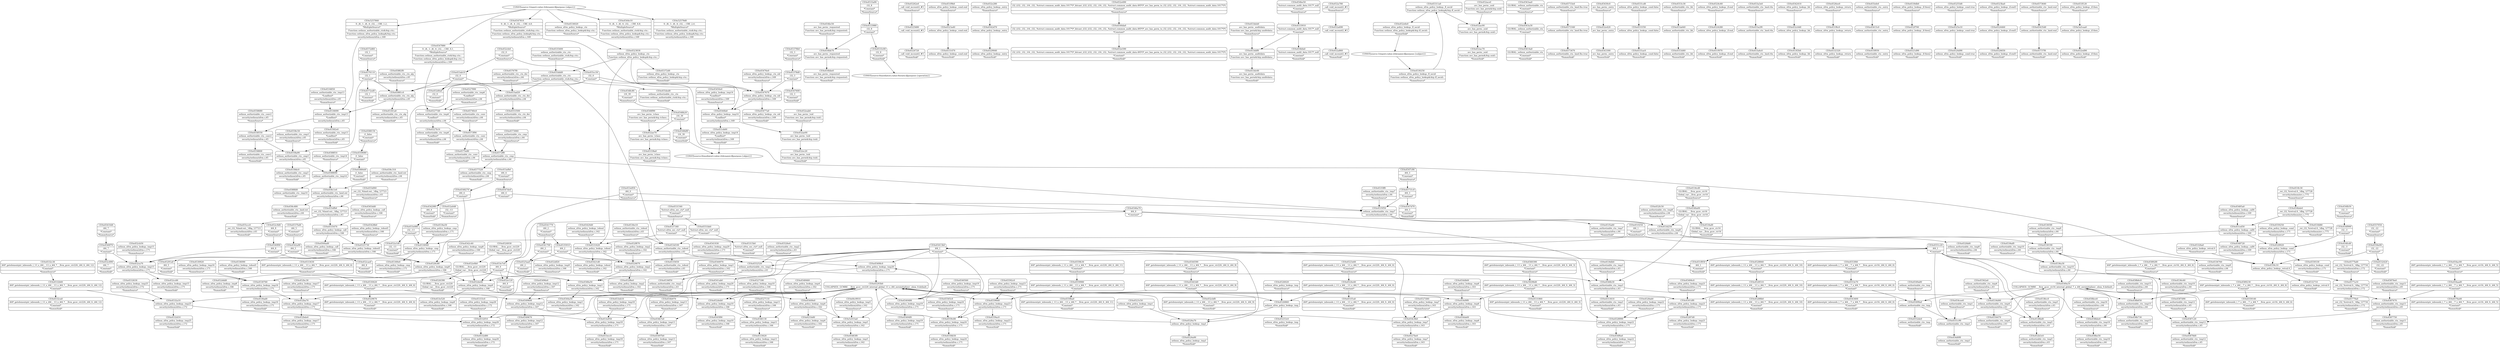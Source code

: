 digraph {
	CE0x4541930 [shape=record,shape=Mrecord,label="{CE0x4541930|selinux_xfrm_policy_lookup:_tmp20|security/selinux/xfrm.c,171|*SummSource*}"]
	CE0x4553500 [shape=record,shape=Mrecord,label="{CE0x4553500|selinux_authorizable_ctx:_ctx_doi|security/selinux/xfrm.c,64|*SummSink*}"]
	CE0x455dfb0 [shape=record,shape=Mrecord,label="{CE0x455dfb0|_ret_i32_%land.ext,_!dbg_!27723|security/selinux/xfrm.c,63}"]
	CE0x452e0b0 [shape=record,shape=Mrecord,label="{CE0x452e0b0|GLOBAL:___llvm_gcov_ctr220|Global_var:__llvm_gcov_ctr220}"]
	CE0x454bbe0 [shape=record,shape=Mrecord,label="{CE0x454bbe0|avc_has_perm:_requested|Function::avc_has_perm&Arg::requested::|*SummSink*}"]
	CE0x453d100 [shape=record,shape=Mrecord,label="{CE0x453d100|selinux_authorizable_ctx:_tobool|security/selinux/xfrm.c,63}"]
	CE0x4536af0 [shape=record,shape=Mrecord,label="{CE0x4536af0|selinux_authorizable_ctx:_tmp10|security/selinux/xfrm.c,64|*SummSource*}"]
	CE0x45592c0 [shape=record,shape=Mrecord,label="{CE0x45592c0|selinux_xfrm_policy_lookup:_tmp23|security/selinux/xfrm.c,171|*SummSource*}"]
	CE0x4524720 [shape=record,shape=Mrecord,label="{CE0x4524720|_call_void_mcount()_#3|*SummSink*}"]
	CE0x45293b0 [shape=record,shape=Mrecord,label="{CE0x45293b0|COLLAPSED:_GCMRE___llvm_gcov_ctr220_internal_global_13_x_i64_zeroinitializer:_elem_0:default:}"]
	CE0x452cae0 [shape=record,shape=Mrecord,label="{CE0x452cae0|i64_8|*Constant*|*SummSink*}"]
	CE0x45779a0 [shape=record,shape=Mrecord,label="{CE0x45779a0|_ret_i32_%retval.0,_!dbg_!27734|security/selinux/xfrm.c,172|*SummSink*}"]
	CE0x45406c0 [shape=record,shape=Mrecord,label="{CE0x45406c0|selinux_xfrm_policy_lookup:_tmp21|security/selinux/xfrm.c,171|*SummSource*}"]
	CE0x4544a50 [shape=record,shape=Mrecord,label="{CE0x4544a50|selinux_xfrm_policy_lookup:_tmp3|security/selinux/xfrm.c,162|*SummSink*}"]
	CE0x454ac00 [shape=record,shape=Mrecord,label="{CE0x454ac00|i64*_getelementptr_inbounds_(_7_x_i64_,_7_x_i64_*___llvm_gcov_ctr16,_i64_0,_i64_5)|*Constant*|*SummSource*}"]
	CE0x4556b50 [shape=record,shape=Mrecord,label="{CE0x4556b50|selinux_xfrm_policy_lookup:_tmp24|security/selinux/xfrm.c,171|*SummSink*}"]
	CE0x458be50 [shape=record,shape=Mrecord,label="{CE0x458be50|selinux_authorizable_ctx:_tmp16|security/selinux/xfrm.c,64|*SummSink*}"]
	CE0x4523a40 [shape=record,shape=Mrecord,label="{CE0x4523a40|selinux_xfrm_policy_lookup:_cond.end}"]
	CE0x4572ed0 [shape=record,shape=Mrecord,label="{CE0x4572ed0|i32_1|*Constant*|*SummSink*}"]
	"CONST[source:1(input),value:2(dynamic)][purpose:{object}]"
	CE0x45338a0 [shape=record,shape=Mrecord,label="{CE0x45338a0|avc_has_perm:_tclass|Function::avc_has_perm&Arg::tclass::|*SummSink*}"]
	CE0x4528ab0 [shape=record,shape=Mrecord,label="{CE0x4528ab0|selinux_xfrm_policy_lookup:_tmp22|security/selinux/xfrm.c,171|*SummSource*}"]
	CE0x4547600 [shape=record,shape=Mrecord,label="{CE0x4547600|i32_3|*Constant*|*SummSink*}"]
	CE0x4542d70 [shape=record,shape=Mrecord,label="{CE0x4542d70|selinux_xfrm_policy_lookup:_entry}"]
	CE0x452de40 [shape=record,shape=Mrecord,label="{CE0x452de40|selinux_xfrm_policy_lookup:_tmp9|security/selinux/xfrm.c,166}"]
	CE0x45892f0 [shape=record,shape=Mrecord,label="{CE0x45892f0|i64*_getelementptr_inbounds_(_7_x_i64_,_7_x_i64_*___llvm_gcov_ctr16,_i64_0,_i64_6)|*Constant*|*SummSource*}"]
	CE0x452cb50 [shape=record,shape=Mrecord,label="{CE0x452cb50|selinux_xfrm_policy_lookup:_tmp15|security/selinux/xfrm.c,171|*SummSource*}"]
	CE0x4532c30 [shape=record,shape=Mrecord,label="{CE0x4532c30|i64*_getelementptr_inbounds_(_13_x_i64_,_13_x_i64_*___llvm_gcov_ctr220,_i64_0,_i64_12)|*Constant*|*SummSource*}"]
	CE0x452e490 [shape=record,shape=Mrecord,label="{CE0x452e490|i32_(i32,_i32,_i16,_i32,_%struct.common_audit_data.1017*)*_bitcast_(i32_(i32,_i32,_i16,_i32,_%struct.common_audit_data.495*)*_avc_has_perm_to_i32_(i32,_i32,_i16,_i32,_%struct.common_audit_data.1017*)*)|*Constant*|*SummSource*}"]
	CE0x4552de0 [shape=record,shape=Mrecord,label="{CE0x4552de0|selinux_authorizable_ctx:_tmp|*SummSink*}"]
	CE0x4532710 [shape=record,shape=Mrecord,label="{CE0x4532710|selinux_xfrm_policy_lookup:_retval.0|*SummSink*}"]
	CE0x4530190 [shape=record,shape=Mrecord,label="{CE0x4530190|selinux_authorizable_ctx:_tmp9|security/selinux/xfrm.c,64}"]
	CE0x4533910 [shape=record,shape=Mrecord,label="{CE0x4533910|%struct.common_audit_data.1017*_null|*Constant*}"]
	CE0x455cc50 [shape=record,shape=Mrecord,label="{CE0x455cc50|i32_0|*Constant*}"]
	CE0x4556e90 [shape=record,shape=Mrecord,label="{CE0x4556e90|i32_-22|*Constant*}"]
	CE0x452a0d0 [shape=record,shape=Mrecord,label="{CE0x452a0d0|i32_-13|*Constant*|*SummSource*}"]
	CE0x453eb10 [shape=record,shape=Mrecord,label="{CE0x453eb10|selinux_xfrm_policy_lookup:_tmp18|security/selinux/xfrm.c,171|*SummSource*}"]
	CE0x452e590 [shape=record,shape=Mrecord,label="{CE0x452e590|i32_(i32,_i32,_i16,_i32,_%struct.common_audit_data.1017*)*_bitcast_(i32_(i32,_i32,_i16,_i32,_%struct.common_audit_data.495*)*_avc_has_perm_to_i32_(i32,_i32,_i16,_i32,_%struct.common_audit_data.1017*)*)|*Constant*|*SummSink*}"]
	CE0x4547810 [shape=record,shape=Mrecord,label="{CE0x4547810|0:_i8,_1:_i8,_4:_i32,_:_CRE_4,8_|*MultipleSource*|Function::selinux_authorizable_ctx&Arg::ctx::|Function::selinux_xfrm_policy_lookup&Arg::ctx::|security/selinux/xfrm.c,169}"]
	CE0x454aad0 [shape=record,shape=Mrecord,label="{CE0x454aad0|i64*_getelementptr_inbounds_(_7_x_i64_,_7_x_i64_*___llvm_gcov_ctr16,_i64_0,_i64_5)|*Constant*}"]
	CE0x621fa80 [shape=record,shape=Mrecord,label="{CE0x621fa80|selinux_xfrm_policy_lookup:_tmp4|security/selinux/xfrm.c,162|*SummSink*}"]
	CE0x4549a80 [shape=record,shape=Mrecord,label="{CE0x4549a80|selinux_authorizable_ctx:_tmp|*SummSource*}"]
	CE0x4529670 [shape=record,shape=Mrecord,label="{CE0x4529670|i64*_getelementptr_inbounds_(_13_x_i64_,_13_x_i64_*___llvm_gcov_ctr220,_i64_0,_i64_6)|*Constant*|*SummSink*}"]
	CE0x452e280 [shape=record,shape=Mrecord,label="{CE0x452e280|selinux_xfrm_policy_lookup:_entry|*SummSource*}"]
	CE0x4532d10 [shape=record,shape=Mrecord,label="{CE0x4532d10|selinux_xfrm_policy_lookup:_tmp25|security/selinux/xfrm.c,172|*SummSink*}"]
	CE0x452a690 [shape=record,shape=Mrecord,label="{CE0x452a690|_call_void_mcount()_#3}"]
	CE0x45288b0 [shape=record,shape=Mrecord,label="{CE0x45288b0|i64*_getelementptr_inbounds_(_13_x_i64_,_13_x_i64_*___llvm_gcov_ctr220,_i64_0,_i64_10)|*Constant*|*SummSink*}"]
	CE0x45311a0 [shape=record,shape=Mrecord,label="{CE0x45311a0|selinux_xfrm_policy_lookup:_fl_secid|Function::selinux_xfrm_policy_lookup&Arg::fl_secid::}"]
	CE0x452ae70 [shape=record,shape=Mrecord,label="{CE0x452ae70|avc_has_perm:_tclass|Function::avc_has_perm&Arg::tclass::}"]
	CE0x454bc50 [shape=record,shape=Mrecord,label="{CE0x454bc50|avc_has_perm:_requested|Function::avc_has_perm&Arg::requested::|*SummSource*}"]
	CE0x45614a0 [shape=record,shape=Mrecord,label="{CE0x45614a0|GLOBAL:_selinux_authorizable_ctx|*Constant*|*SummSink*}"]
	CE0x4523c50 [shape=record,shape=Mrecord,label="{CE0x4523c50|selinux_xfrm_policy_lookup:_tmp1|*SummSource*}"]
	CE0x454bfa0 [shape=record,shape=Mrecord,label="{CE0x454bfa0|%struct.common_audit_data.1017*_null|*Constant*|*SummSink*}"]
	CE0x4573340 [shape=record,shape=Mrecord,label="{CE0x4573340|selinux_authorizable_ctx:_land.lhs.true}"]
	CE0x452e420 [shape=record,shape=Mrecord,label="{CE0x452e420|avc_has_perm:_entry}"]
	CE0x4534940 [shape=record,shape=Mrecord,label="{CE0x4534940|selinux_xfrm_policy_lookup:_cmp|security/selinux/xfrm.c,171}"]
	CE0x4559140 [shape=record,shape=Mrecord,label="{CE0x4559140|i64*_getelementptr_inbounds_(_7_x_i64_,_7_x_i64_*___llvm_gcov_ctr16,_i64_0,_i64_6)|*Constant*|*SummSink*}"]
	CE0x4558a90 [shape=record,shape=Mrecord,label="{CE0x4558a90|selinux_authorizable_ctx:_cmp3|security/selinux/xfrm.c,65}"]
	CE0x4524930 [shape=record,shape=Mrecord,label="{CE0x4524930|GLOBAL:___llvm_gcov_ctr220|Global_var:__llvm_gcov_ctr220|*SummSource*}"]
	CE0x4531ac0 [shape=record,shape=Mrecord,label="{CE0x4531ac0|selinux_xfrm_policy_lookup:_cond.false|*SummSink*}"]
	CE0x4564ad0 [shape=record,shape=Mrecord,label="{CE0x4564ad0|selinux_xfrm_policy_lookup:_call|security/selinux/xfrm.c,166|*SummSink*}"]
	CE0x452cbf0 [shape=record,shape=Mrecord,label="{CE0x452cbf0|i64*_getelementptr_inbounds_(_13_x_i64_,_13_x_i64_*___llvm_gcov_ctr220,_i64_0,_i64_9)|*Constant*|*SummSink*}"]
	CE0x45379b0 [shape=record,shape=Mrecord,label="{CE0x45379b0|i32_3|*Constant*|*SummSource*}"]
	CE0x453deb0 [shape=record,shape=Mrecord,label="{CE0x453deb0|avc_has_perm:_auditdata|Function::avc_has_perm&Arg::auditdata::|*SummSource*}"]
	CE0x4532a10 [shape=record,shape=Mrecord,label="{CE0x4532a10|selinux_xfrm_policy_lookup:_tmp25|security/selinux/xfrm.c,172}"]
	CE0x4541700 [shape=record,shape=Mrecord,label="{CE0x4541700|i64_2|*Constant*}"]
	CE0x45731c0 [shape=record,shape=Mrecord,label="{CE0x45731c0|i64_3|*Constant*}"]
	"CONST[source:0(mediator),value:0(static)][purpose:{operation}]"
	CE0x4532ca0 [shape=record,shape=Mrecord,label="{CE0x4532ca0|i64*_getelementptr_inbounds_(_13_x_i64_,_13_x_i64_*___llvm_gcov_ctr220,_i64_0,_i64_12)|*Constant*|*SummSink*}"]
	CE0x452e120 [shape=record,shape=Mrecord,label="{CE0x452e120|i64_0|*Constant*|*SummSink*}"]
	CE0x4527d40 [shape=record,shape=Mrecord,label="{CE0x4527d40|selinux_xfrm_policy_lookup:_tmp7|security/selinux/xfrm.c,163|*SummSource*}"]
	CE0x452deb0 [shape=record,shape=Mrecord,label="{CE0x452deb0|selinux_xfrm_policy_lookup:_tmp10|security/selinux/xfrm.c,166}"]
	CE0x453e080 [shape=record,shape=Mrecord,label="{CE0x453e080|i32_-13|*Constant*}"]
	CE0x45408c0 [shape=record,shape=Mrecord,label="{CE0x45408c0|selinux_xfrm_policy_lookup:_tmp20|security/selinux/xfrm.c,171}"]
	CE0x45430c0 [shape=record,shape=Mrecord,label="{CE0x45430c0|avc_has_perm:_entry|*SummSource*}"]
	CE0x4547de0 [shape=record,shape=Mrecord,label="{CE0x4547de0|i64_4|*Constant*}"]
	CE0x45341a0 [shape=record,shape=Mrecord,label="{CE0x45341a0|selinux_authorizable_ctx:_ctx_alg|security/selinux/xfrm.c,65|*SummSink*}"]
	CE0x453afb0 [shape=record,shape=Mrecord,label="{CE0x453afb0|i64_4|*Constant*|*SummSource*}"]
	CE0x4547c90 [shape=record,shape=Mrecord,label="{CE0x4547c90|i64_3|*Constant*|*SummSource*}"]
	CE0x4573060 [shape=record,shape=Mrecord,label="{CE0x4573060|selinux_authorizable_ctx:_cmp|security/selinux/xfrm.c,64|*SummSource*}"]
	CE0x59296d0 [shape=record,shape=Mrecord,label="{CE0x59296d0|i64*_getelementptr_inbounds_(_13_x_i64_,_13_x_i64_*___llvm_gcov_ctr220,_i64_0,_i64_3)|*Constant*}"]
	CE0x454b7e0 [shape=record,shape=Mrecord,label="{CE0x454b7e0|selinux_xfrm_policy_lookup:_tmp13|security/selinux/xfrm.c,167}"]
	CE0x4527110 [shape=record,shape=Mrecord,label="{CE0x4527110|selinux_xfrm_policy_lookup:_tmp11|security/selinux/xfrm.c,166|*SummSource*}"]
	CE0x4543300 [shape=record,shape=Mrecord,label="{CE0x4543300|avc_has_perm:_entry|*SummSink*}"]
	CE0x4546a00 [shape=record,shape=Mrecord,label="{CE0x4546a00|GLOBAL:___llvm_gcov_ctr16|Global_var:__llvm_gcov_ctr16}"]
	CE0x45428b0 [shape=record,shape=Mrecord,label="{CE0x45428b0|selinux_xfrm_policy_lookup:_tobool1|security/selinux/xfrm.c,166|*SummSource*}"]
	CE0x4553c30 [shape=record,shape=Mrecord,label="{CE0x4553c30|selinux_authorizable_ctx:_bb|*SummSource*}"]
	CE0x452bde0 [shape=record,shape=Mrecord,label="{CE0x452bde0|selinux_xfrm_policy_lookup:_tmp17|security/selinux/xfrm.c,171|*SummSink*}"]
	CE0x4559ba0 [shape=record,shape=Mrecord,label="{CE0x4559ba0|i64*_getelementptr_inbounds_(_13_x_i64_,_13_x_i64_*___llvm_gcov_ctr220,_i64_0,_i64_11)|*Constant*|*SummSink*}"]
	CE0x452f8e0 [shape=record,shape=Mrecord,label="{CE0x452f8e0|selinux_xfrm_policy_lookup:_tmp2|security/selinux/xfrm.c,162|*SummSink*}"]
	CE0x4531860 [shape=record,shape=Mrecord,label="{CE0x4531860|i64*_getelementptr_inbounds_(_13_x_i64_,_13_x_i64_*___llvm_gcov_ctr220,_i64_0,_i64_3)|*Constant*|*SummSink*}"]
	CE0x4548c80 [shape=record,shape=Mrecord,label="{CE0x4548c80|i16_39|*Constant*|*SummSource*}"]
	CE0x45496e0 [shape=record,shape=Mrecord,label="{CE0x45496e0|selinux_xfrm_policy_lookup:_tmp12|security/selinux/xfrm.c,167|*SummSource*}"]
	CE0x4546b30 [shape=record,shape=Mrecord,label="{CE0x4546b30|selinux_authorizable_ctx:_tmp3|security/selinux/xfrm.c,63}"]
	CE0x458c480 [shape=record,shape=Mrecord,label="{CE0x458c480|selinux_authorizable_ctx:_land.ext|security/selinux/xfrm.c,64|*SummSink*}"]
	CE0x4526390 [shape=record,shape=Mrecord,label="{CE0x4526390|GLOBAL:___llvm_gcov_ctr220|Global_var:__llvm_gcov_ctr220|*SummSink*}"]
	CE0x4525aa0 [shape=record,shape=Mrecord,label="{CE0x4525aa0|i64_2|*Constant*|*SummSink*}"]
	CE0x4526a70 [shape=record,shape=Mrecord,label="{CE0x4526a70|selinux_xfrm_policy_lookup:_tmp1}"]
	CE0x4524280 [shape=record,shape=Mrecord,label="{CE0x4524280|selinux_xfrm_policy_lookup:_if.end}"]
	CE0x4541770 [shape=record,shape=Mrecord,label="{CE0x4541770|i64_2|*Constant*|*SummSource*}"]
	CE0x4558c50 [shape=record,shape=Mrecord,label="{CE0x4558c50|selinux_authorizable_ctx:_cmp3|security/selinux/xfrm.c,65|*SummSource*}"]
	CE0x4529040 [shape=record,shape=Mrecord,label="{CE0x4529040|selinux_xfrm_policy_lookup:_entry|*SummSink*}"]
	CE0x454db60 [shape=record,shape=Mrecord,label="{CE0x454db60|selinux_xfrm_policy_lookup:_tmp6|security/selinux/xfrm.c,163|*SummSource*}"]
	CE0x453d250 [shape=record,shape=Mrecord,label="{CE0x453d250|selinux_authorizable_ctx:_tmp8|security/selinux/xfrm.c,64}"]
	CE0x4559c80 [shape=record,shape=Mrecord,label="{CE0x4559c80|selinux_xfrm_policy_lookup:_tmp24|security/selinux/xfrm.c,171}"]
	CE0x452ec20 [shape=record,shape=Mrecord,label="{CE0x452ec20|avc_has_perm:_tsid|Function::avc_has_perm&Arg::tsid::|*SummSink*}"]
	CE0x4531540 [shape=record,shape=Mrecord,label="{CE0x4531540|%struct.xfrm_sec_ctx*_null|*Constant*|*SummSource*}"]
	CE0x454be50 [shape=record,shape=Mrecord,label="{CE0x454be50|%struct.common_audit_data.1017*_null|*Constant*|*SummSource*}"]
	CE0x4527180 [shape=record,shape=Mrecord,label="{CE0x4527180|selinux_xfrm_policy_lookup:_tmp10|security/selinux/xfrm.c,166|*SummSource*}"]
	CE0x4553f40 [shape=record,shape=Mrecord,label="{CE0x4553f40|i64*_getelementptr_inbounds_(_7_x_i64_,_7_x_i64_*___llvm_gcov_ctr16,_i64_0,_i64_0)|*Constant*|*SummSource*}"]
	CE0x4558dc0 [shape=record,shape=Mrecord,label="{CE0x4558dc0|selinux_authorizable_ctx:_cmp3|security/selinux/xfrm.c,65|*SummSink*}"]
	CE0x4534d40 [shape=record,shape=Mrecord,label="{CE0x4534d40|selinux_authorizable_ctx:_tmp4|security/selinux/xfrm.c,63}"]
	CE0x453ddf0 [shape=record,shape=Mrecord,label="{CE0x453ddf0|avc_has_perm:_auditdata|Function::avc_has_perm&Arg::auditdata::}"]
	CE0x4530760 [shape=record,shape=Mrecord,label="{CE0x4530760|selinux_xfrm_policy_lookup:_tmp16|security/selinux/xfrm.c,171}"]
	CE0x4560390 [shape=record,shape=Mrecord,label="{CE0x4560390|i64*_getelementptr_inbounds_(_13_x_i64_,_13_x_i64_*___llvm_gcov_ctr220,_i64_0,_i64_3)|*Constant*|*SummSource*}"]
	"CONST[source:1(input),value:2(dynamic)][purpose:{subject}]"
	CE0x45315b0 [shape=record,shape=Mrecord,label="{CE0x45315b0|%struct.xfrm_sec_ctx*_null|*Constant*|*SummSink*}"]
	CE0x452a1d0 [shape=record,shape=Mrecord,label="{CE0x452a1d0|i32_-13|*Constant*|*SummSink*}"]
	CE0x4535a60 [shape=record,shape=Mrecord,label="{CE0x4535a60|selinux_authorizable_ctx:_tmp7|security/selinux/xfrm.c,64|*SummSink*}"]
	CE0x453a3e0 [shape=record,shape=Mrecord,label="{CE0x453a3e0|selinux_authorizable_ctx:_land.rhs|*SummSource*}"]
	CE0x453ecc0 [shape=record,shape=Mrecord,label="{CE0x453ecc0|selinux_xfrm_policy_lookup:_tmp18|security/selinux/xfrm.c,171|*SummSink*}"]
	CE0x4548df0 [shape=record,shape=Mrecord,label="{CE0x4548df0|i16_39|*Constant*|*SummSink*}"]
	CE0x4526020 [shape=record,shape=Mrecord,label="{CE0x4526020|selinux_xfrm_policy_lookup:_tmp|*SummSource*}"]
	CE0x4535470 [shape=record,shape=Mrecord,label="{CE0x4535470|selinux_xfrm_policy_lookup:_call|security/selinux/xfrm.c,166}"]
	CE0x45365f0 [shape=record,shape=Mrecord,label="{CE0x45365f0|selinux_authorizable_ctx:_tmp9|security/selinux/xfrm.c,64|*SummSource*}"]
	CE0x45421d0 [shape=record,shape=Mrecord,label="{CE0x45421d0|selinux_xfrm_policy_lookup:_tobool|security/selinux/xfrm.c,162|*SummSink*}"]
	CE0x4530920 [shape=record,shape=Mrecord,label="{CE0x4530920|selinux_xfrm_policy_lookup:_tmp16|security/selinux/xfrm.c,171|*SummSource*}"]
	CE0x453f2b0 [shape=record,shape=Mrecord,label="{CE0x453f2b0|selinux_xfrm_policy_lookup:_bb|*SummSink*}"]
	CE0x453fd80 [shape=record,shape=Mrecord,label="{CE0x453fd80|_ret_i32_%retval.0,_!dbg_!27728|security/selinux/avc.c,775|*SummSink*}"]
	CE0x4536090 [shape=record,shape=Mrecord,label="{CE0x4536090|selinux_xfrm_policy_lookup:_tobool1|security/selinux/xfrm.c,166|*SummSink*}"]
	CE0x45410d0 [shape=record,shape=Mrecord,label="{CE0x45410d0|i64_7|*Constant*|*SummSource*}"]
	CE0x45876e0 [shape=record,shape=Mrecord,label="{CE0x45876e0|selinux_authorizable_ctx:_tmp11|security/selinux/xfrm.c,65|*SummSource*}"]
	CE0x451f6c0 [shape=record,shape=Mrecord,label="{CE0x451f6c0|selinux_xfrm_policy_lookup:_return}"]
	CE0x4528920 [shape=record,shape=Mrecord,label="{CE0x4528920|selinux_xfrm_policy_lookup:_cond|security/selinux/xfrm.c,171}"]
	CE0x4531470 [shape=record,shape=Mrecord,label="{CE0x4531470|selinux_xfrm_policy_lookup:_cond.end|*SummSink*}"]
	CE0x4545f90 [shape=record,shape=Mrecord,label="{CE0x4545f90|selinux_xfrm_policy_lookup:_tmp10|security/selinux/xfrm.c,166|*SummSink*}"]
	CE0x453e520 [shape=record,shape=Mrecord,label="{CE0x453e520|selinux_xfrm_policy_lookup:_tmp9|security/selinux/xfrm.c,166|*SummSink*}"]
	CE0x45878d0 [shape=record,shape=Mrecord,label="{CE0x45878d0|selinux_authorizable_ctx:_tmp12|security/selinux/xfrm.c,65|*SummSink*}"]
	CE0x4573470 [shape=record,shape=Mrecord,label="{CE0x4573470|selinux_authorizable_ctx:_land.lhs.true|*SummSink*}"]
	CE0x4537bd0 [shape=record,shape=Mrecord,label="{CE0x4537bd0|i64_5|*Constant*|*SummSource*}"]
	CE0x64c9910 [shape=record,shape=Mrecord,label="{CE0x64c9910|selinux_xfrm_policy_lookup:_tmp5|security/selinux/xfrm.c,162|*SummSource*}"]
	CE0x454bb70 [shape=record,shape=Mrecord,label="{CE0x454bb70|avc_has_perm:_requested|Function::avc_has_perm&Arg::requested::}"]
	CE0x45476e0 [shape=record,shape=Mrecord,label="{CE0x45476e0|selinux_xfrm_policy_lookup:_ctx_sid|security/selinux/xfrm.c,169|*SummSource*}"]
	CE0x454fcd0 [shape=record,shape=Mrecord,label="{CE0x454fcd0|i32_-3|*Constant*|*SummSink*}"]
	CE0x4523e60 [shape=record,shape=Mrecord,label="{CE0x4523e60|i64*_getelementptr_inbounds_(_13_x_i64_,_13_x_i64_*___llvm_gcov_ctr220,_i64_0,_i64_0)|*Constant*|*SummSource*}"]
	CE0x454c9b0 [shape=record,shape=Mrecord,label="{CE0x454c9b0|selinux_xfrm_policy_lookup:_tmp7|security/selinux/xfrm.c,163}"]
	CE0x45615c0 [shape=record,shape=Mrecord,label="{CE0x45615c0|selinux_authorizable_ctx:_entry}"]
	CE0x45253c0 [shape=record,shape=Mrecord,label="{CE0x45253c0|selinux_xfrm_policy_lookup:_tmp|*SummSink*}"]
	CE0x458bce0 [shape=record,shape=Mrecord,label="{CE0x458bce0|selinux_authorizable_ctx:_tmp16|security/selinux/xfrm.c,64|*SummSource*}"]
	CE0x45429f0 [shape=record,shape=Mrecord,label="{CE0x45429f0|i64_4|*Constant*|*SummSink*}"]
	CE0x452c890 [shape=record,shape=Mrecord,label="{CE0x452c890|i64_7|*Constant*|*SummSink*}"]
	CE0x45582e0 [shape=record,shape=Mrecord,label="{CE0x45582e0|selinux_authorizable_ctx:_tmp13|*LoadInst*|security/selinux/xfrm.c,65|*SummSink*}"]
	CE0x4524670 [shape=record,shape=Mrecord,label="{CE0x4524670|selinux_xfrm_policy_lookup:_tmp2|security/selinux/xfrm.c,162}"]
	CE0x452d0a0 [shape=record,shape=Mrecord,label="{CE0x452d0a0|i32_0|*Constant*|*SummSink*}"]
	CE0x4553410 [shape=record,shape=Mrecord,label="{CE0x4553410|selinux_authorizable_ctx:_tmp3|security/selinux/xfrm.c,63|*SummSink*}"]
	CE0x452e6e0 [shape=record,shape=Mrecord,label="{CE0x452e6e0|selinux_xfrm_policy_lookup:_fl_secid|Function::selinux_xfrm_policy_lookup&Arg::fl_secid::|*SummSink*}"]
	CE0x4551c90 [shape=record,shape=Mrecord,label="{CE0x4551c90|selinux_authorizable_ctx:_tmp1}"]
	CE0x45372d0 [shape=record,shape=Mrecord,label="{CE0x45372d0|selinux_xfrm_policy_lookup:_ctx|Function::selinux_xfrm_policy_lookup&Arg::ctx::|*SummSink*}"]
	CE0x4542a90 [shape=record,shape=Mrecord,label="{CE0x4542a90|i64_5|*Constant*}"]
	CE0x4549670 [shape=record,shape=Mrecord,label="{CE0x4549670|selinux_xfrm_policy_lookup:_tmp12|security/selinux/xfrm.c,167|*SummSink*}"]
	CE0x45884d0 [shape=record,shape=Mrecord,label="{CE0x45884d0|i1_false|*Constant*|*SummSink*}"]
	CE0x458b730 [shape=record,shape=Mrecord,label="{CE0x458b730|selinux_authorizable_ctx:_tmp15|security/selinux/xfrm.c,64|*SummSink*}"]
	CE0x4547d70 [shape=record,shape=Mrecord,label="{CE0x4547d70|i64_3|*Constant*|*SummSink*}"]
	CE0x453a2f0 [shape=record,shape=Mrecord,label="{CE0x453a2f0|selinux_authorizable_ctx:_land.rhs}"]
	CE0x453dc60 [shape=record,shape=Mrecord,label="{CE0x453dc60|avc_has_perm:_auditdata|Function::avc_has_perm&Arg::auditdata::|*SummSink*}"]
	CE0x451ed50 [shape=record,shape=Mrecord,label="{CE0x451ed50|selinux_xfrm_policy_lookup:_call4|security/selinux/xfrm.c,169}"]
	CE0x4535f50 [shape=record,shape=Mrecord,label="{CE0x4535f50|selinux_authorizable_ctx:_tmp7|security/selinux/xfrm.c,64}"]
	CE0x451f1a0 [shape=record,shape=Mrecord,label="{CE0x451f1a0|i64*_getelementptr_inbounds_(_13_x_i64_,_13_x_i64_*___llvm_gcov_ctr220,_i64_0,_i64_0)|*Constant*|*SummSink*}"]
	CE0x454b970 [shape=record,shape=Mrecord,label="{CE0x454b970|selinux_xfrm_policy_lookup:_tmp13|security/selinux/xfrm.c,167|*SummSource*}"]
	CE0x4551bb0 [shape=record,shape=Mrecord,label="{CE0x4551bb0|%struct.xfrm_sec_ctx*_null|*Constant*}"]
	CE0x4526c80 [shape=record,shape=Mrecord,label="{CE0x4526c80|selinux_xfrm_policy_lookup:_tmp8|security/selinux/xfrm.c,166}"]
	CE0x45881c0 [shape=record,shape=Mrecord,label="{CE0x45881c0|selinux_authorizable_ctx:_ctx_alg|security/selinux/xfrm.c,65}"]
	CE0x4523830 [shape=record,shape=Mrecord,label="{CE0x4523830|selinux_xfrm_policy_lookup:_ctx|Function::selinux_xfrm_policy_lookup&Arg::ctx::}"]
	CE0x455ded0 [shape=record,shape=Mrecord,label="{CE0x455ded0|selinux_authorizable_ctx:_ctx|Function::selinux_authorizable_ctx&Arg::ctx::|*SummSink*}"]
	CE0x4546a70 [shape=record,shape=Mrecord,label="{CE0x4546a70|i64_0|*Constant*}"]
	CE0x4525680 [shape=record,shape=Mrecord,label="{CE0x4525680|_call_void_mcount()_#3}"]
	CE0x4534db0 [shape=record,shape=Mrecord,label="{CE0x4534db0|selinux_authorizable_ctx:_tmp3|security/selinux/xfrm.c,63|*SummSource*}"]
	CE0x451f250 [shape=record,shape=Mrecord,label="{CE0x451f250|i64_1|*Constant*|*SummSource*}"]
	CE0x45882f0 [shape=record,shape=Mrecord,label="{CE0x45882f0|selinux_authorizable_ctx:_ctx_alg|security/selinux/xfrm.c,65|*SummSource*}"]
	CE0x4557050 [shape=record,shape=Mrecord,label="{CE0x4557050|i32_-22|*Constant*|*SummSource*}"]
	CE0x45326a0 [shape=record,shape=Mrecord,label="{CE0x45326a0|selinux_xfrm_policy_lookup:_retval.0|*SummSource*}"]
	CE0x4577bd0 [shape=record,shape=Mrecord,label="{CE0x4577bd0|_ret_i32_%retval.0,_!dbg_!27734|security/selinux/xfrm.c,172|*SummSource*}"]
	CE0x4544e10 [shape=record,shape=Mrecord,label="{CE0x4544e10|0:_i8,_1:_i8,_4:_i32,_:_CRE_8,8_|*MultipleSource*|Function::selinux_authorizable_ctx&Arg::ctx::|Function::selinux_xfrm_policy_lookup&Arg::ctx::|security/selinux/xfrm.c,169}"]
	CE0x452c9d0 [shape=record,shape=Mrecord,label="{CE0x452c9d0|i64_8|*Constant*|*SummSource*}"]
	CE0x455df40 [shape=record,shape=Mrecord,label="{CE0x455df40|_ret_i32_%land.ext,_!dbg_!27723|security/selinux/xfrm.c,63|*SummSource*}"]
	CE0x45499a0 [shape=record,shape=Mrecord,label="{CE0x45499a0|selinux_authorizable_ctx:_tmp}"]
	CE0x4576a40 [shape=record,shape=Mrecord,label="{CE0x4576a40|i64*_getelementptr_inbounds_(_7_x_i64_,_7_x_i64_*___llvm_gcov_ctr16,_i64_0,_i64_5)|*Constant*|*SummSink*}"]
	CE0x4565dd0 [shape=record,shape=Mrecord,label="{CE0x4565dd0|selinux_xfrm_policy_lookup:_call|security/selinux/xfrm.c,166|*SummSource*}"]
	CE0x4559330 [shape=record,shape=Mrecord,label="{CE0x4559330|selinux_xfrm_policy_lookup:_cond|security/selinux/xfrm.c,171|*SummSink*}"]
	CE0x458c1e0 [shape=record,shape=Mrecord,label="{CE0x458c1e0|selinux_authorizable_ctx:_land.ext|security/selinux/xfrm.c,64}"]
	CE0x4540f70 [shape=record,shape=Mrecord,label="{CE0x4540f70|i64_7|*Constant*}"]
	CE0x45450e0 [shape=record,shape=Mrecord,label="{CE0x45450e0|selinux_xfrm_policy_lookup:_tmp14|*LoadInst*|security/selinux/xfrm.c,169|*SummSource*}"]
	CE0x452ac00 [shape=record,shape=Mrecord,label="{CE0x452ac00|avc_has_perm:_ssid|Function::avc_has_perm&Arg::ssid::}"]
	CE0x4527be0 [shape=record,shape=Mrecord,label="{CE0x4527be0|selinux_xfrm_policy_lookup:_tmp7|security/selinux/xfrm.c,163|*SummSink*}"]
	CE0x4521d90 [shape=record,shape=Mrecord,label="{CE0x4521d90|selinux_xfrm_policy_lookup:_if.then2|*SummSink*}"]
	CE0x455efe0 [shape=record,shape=Mrecord,label="{CE0x455efe0|selinux_authorizable_ctx:_entry|*SummSource*}"]
	CE0x454d0f0 [shape=record,shape=Mrecord,label="{CE0x454d0f0|selinux_authorizable_ctx:_tmp1|*SummSink*}"]
	CE0x4526860 [shape=record,shape=Mrecord,label="{CE0x4526860|selinux_xfrm_policy_lookup:_tmp}"]
	CE0x4538bd0 [shape=record,shape=Mrecord,label="{CE0x4538bd0|selinux_authorizable_ctx:_tmp5|security/selinux/xfrm.c,63}"]
	CE0x45733e0 [shape=record,shape=Mrecord,label="{CE0x45733e0|selinux_authorizable_ctx:_land.lhs.true|*SummSource*}"]
	CE0x4531620 [shape=record,shape=Mrecord,label="{CE0x4531620|selinux_xfrm_policy_lookup:_tobool|security/selinux/xfrm.c,162}"]
	CE0x4572d60 [shape=record,shape=Mrecord,label="{CE0x4572d60|i32_1|*Constant*|*SummSource*}"]
	CE0x4558800 [shape=record,shape=Mrecord,label="{CE0x4558800|selinux_authorizable_ctx:_conv2|security/selinux/xfrm.c,65|*SummSink*}"]
	CE0x4524a90 [shape=record,shape=Mrecord,label="{CE0x4524a90|selinux_xfrm_policy_lookup:_tmp1|*SummSink*}"]
	CE0x452eab0 [shape=record,shape=Mrecord,label="{CE0x452eab0|avc_has_perm:_tsid|Function::avc_has_perm&Arg::tsid::|*SummSource*}"]
	CE0x4589230 [shape=record,shape=Mrecord,label="{CE0x4589230|i64*_getelementptr_inbounds_(_7_x_i64_,_7_x_i64_*___llvm_gcov_ctr16,_i64_0,_i64_6)|*Constant*}"]
	CE0x45740c0 [shape=record,shape=Mrecord,label="{CE0x45740c0|selinux_authorizable_ctx:_conv|security/selinux/xfrm.c,64|*SummSource*}"]
	CE0x4534850 [shape=record,shape=Mrecord,label="{CE0x4534850|selinux_authorizable_ctx:_tmp13|*LoadInst*|security/selinux/xfrm.c,65|*SummSource*}"]
	CE0x452fdd0 [shape=record,shape=Mrecord,label="{CE0x452fdd0|selinux_authorizable_ctx:_tmp8|security/selinux/xfrm.c,64|*SummSink*}"]
	CE0x4543400 [shape=record,shape=Mrecord,label="{CE0x4543400|i64*_getelementptr_inbounds_(_7_x_i64_,_7_x_i64_*___llvm_gcov_ctr16,_i64_0,_i64_0)|*Constant*|*SummSink*}"]
	CE0x4532420 [shape=record,shape=Mrecord,label="{CE0x4532420|i32_-22|*Constant*|*SummSink*}"]
	CE0x4534020 [shape=record,shape=Mrecord,label="{CE0x4534020|selinux_xfrm_policy_lookup:_ctx|Function::selinux_xfrm_policy_lookup&Arg::ctx::|*SummSource*}"]
	CE0x4528840 [shape=record,shape=Mrecord,label="{CE0x4528840|i64*_getelementptr_inbounds_(_13_x_i64_,_13_x_i64_*___llvm_gcov_ctr220,_i64_0,_i64_10)|*Constant*|*SummSource*}"]
	CE0x458bbe0 [shape=record,shape=Mrecord,label="{CE0x458bbe0|selinux_authorizable_ctx:_tmp16|security/selinux/xfrm.c,64}"]
	CE0x45255d0 [shape=record,shape=Mrecord,label="{CE0x45255d0|selinux_xfrm_policy_lookup:_cond.true|*SummSource*}"]
	CE0x452f700 [shape=record,shape=Mrecord,label="{CE0x452f700|selinux_xfrm_policy_lookup:_if.then2}"]
	CE0x4548270 [shape=record,shape=Mrecord,label="{CE0x4548270|i64_4|*Constant*}"]
	CE0x4553e70 [shape=record,shape=Mrecord,label="{CE0x4553e70|i64*_getelementptr_inbounds_(_7_x_i64_,_7_x_i64_*___llvm_gcov_ctr16,_i64_0,_i64_0)|*Constant*}"]
	CE0x451f9b0 [shape=record,shape=Mrecord,label="{CE0x451f9b0|selinux_xfrm_policy_lookup:_cond.end|*SummSource*}"]
	CE0x4588690 [shape=record,shape=Mrecord,label="{CE0x4588690|selinux_authorizable_ctx:_tmp14}"]
	CE0x4556470 [shape=record,shape=Mrecord,label="{CE0x4556470|selinux_authorizable_ctx:_tmp4|security/selinux/xfrm.c,63|*SummSink*}"]
	CE0x4534af0 [shape=record,shape=Mrecord,label="{CE0x4534af0|GLOBAL:___llvm_gcov_ctr16|Global_var:__llvm_gcov_ctr16|*SummSink*}"]
	CE0x451eb60 [shape=record,shape=Mrecord,label="{CE0x451eb60|selinux_xfrm_policy_lookup:_tmp14|*LoadInst*|security/selinux/xfrm.c,169|*SummSink*}"]
	CE0x4575e80 [shape=record,shape=Mrecord,label="{CE0x4575e80|selinux_authorizable_ctx:_conv|security/selinux/xfrm.c,64|*SummSink*}"]
	CE0x4540480 [shape=record,shape=Mrecord,label="{CE0x4540480|selinux_xfrm_policy_lookup:_tmp19|security/selinux/xfrm.c,171}"]
	CE0x4535ff0 [shape=record,shape=Mrecord,label="{CE0x4535ff0|selinux_authorizable_ctx:_tmp7|security/selinux/xfrm.c,64|*SummSource*}"]
	CE0x45291a0 [shape=record,shape=Mrecord,label="{CE0x45291a0|i64_5|*Constant*|*SummSink*}"]
	CE0x4559ac0 [shape=record,shape=Mrecord,label="{CE0x4559ac0|selinux_xfrm_policy_lookup:_tmp23|security/selinux/xfrm.c,171|*SummSink*}"]
	CE0x4534690 [shape=record,shape=Mrecord,label="{CE0x4534690|selinux_authorizable_ctx:_tmp13|*LoadInst*|security/selinux/xfrm.c,65}"]
	CE0x454bde0 [shape=record,shape=Mrecord,label="{CE0x454bde0|_ret_i32_%retval.0,_!dbg_!27728|security/selinux/avc.c,775}"]
	CE0x4530420 [shape=record,shape=Mrecord,label="{CE0x4530420|i64*_getelementptr_inbounds_(_13_x_i64_,_13_x_i64_*___llvm_gcov_ctr220,_i64_0,_i64_6)|*Constant*}"]
	CE0x4527990 [shape=record,shape=Mrecord,label="{CE0x4527990|selinux_authorizable_ctx:_tmp6|*LoadInst*|security/selinux/xfrm.c,64|*SummSource*}"]
	CE0x4587750 [shape=record,shape=Mrecord,label="{CE0x4587750|selinux_authorizable_ctx:_tmp11|security/selinux/xfrm.c,65|*SummSink*}"]
	CE0x45497b0 [shape=record,shape=Mrecord,label="{CE0x45497b0|selinux_xfrm_policy_lookup:_tmp13|security/selinux/xfrm.c,167|*SummSink*}"]
	CE0x45477a0 [shape=record,shape=Mrecord,label="{CE0x45477a0|selinux_xfrm_policy_lookup:_ctx_sid|security/selinux/xfrm.c,169|*SummSink*}"]
	CE0x4577a10 [shape=record,shape=Mrecord,label="{CE0x4577a10|_ret_i32_%retval.0,_!dbg_!27734|security/selinux/xfrm.c,172}"]
	CE0x452bc30 [shape=record,shape=Mrecord,label="{CE0x452bc30|selinux_xfrm_policy_lookup:_tmp17|security/selinux/xfrm.c,171|*SummSource*}"]
	CE0x4559b30 [shape=record,shape=Mrecord,label="{CE0x4559b30|i64*_getelementptr_inbounds_(_13_x_i64_,_13_x_i64_*___llvm_gcov_ctr220,_i64_0,_i64_11)|*Constant*|*SummSource*}"]
	CE0x4526650 [shape=record,shape=Mrecord,label="{CE0x4526650|selinux_xfrm_policy_lookup:_if.end3|*SummSink*}"]
	CE0x4587c20 [shape=record,shape=Mrecord,label="{CE0x4587c20|selinux_authorizable_ctx:_tmp12|security/selinux/xfrm.c,65}"]
	CE0x45737f0 [shape=record,shape=Mrecord,label="{CE0x45737f0|selinux_authorizable_ctx:_land.end|*SummSink*}"]
	CE0x452ae00 [shape=record,shape=Mrecord,label="{CE0x452ae00|avc_has_perm:_tsid|Function::avc_has_perm&Arg::tsid::}"]
	CE0x4559c10 [shape=record,shape=Mrecord,label="{CE0x4559c10|selinux_xfrm_policy_lookup:_retval.0}"]
	CE0x452cc60 [shape=record,shape=Mrecord,label="{CE0x452cc60|selinux_xfrm_policy_lookup:_tmp15|security/selinux/xfrm.c,171|*SummSink*}"]
	CE0x455ddd0 [shape=record,shape=Mrecord,label="{CE0x455ddd0|selinux_authorizable_ctx:_ctx|Function::selinux_authorizable_ctx&Arg::ctx::}"]
	CE0x452ac70 [shape=record,shape=Mrecord,label="{CE0x452ac70|avc_has_perm:_ssid|Function::avc_has_perm&Arg::ssid::|*SummSink*}"]
	CE0x4531cd0 [shape=record,shape=Mrecord,label="{CE0x4531cd0|selinux_xfrm_policy_lookup:_cond.false|*SummSource*}"]
	CE0x4531f30 [shape=record,shape=Mrecord,label="{CE0x4531f30|selinux_xfrm_policy_lookup:_cond.false}"]
	CE0x4538cc0 [shape=record,shape=Mrecord,label="{CE0x4538cc0|selinux_authorizable_ctx:_tmp5|security/selinux/xfrm.c,63|*SummSource*}"]
	CE0x4544970 [shape=record,shape=Mrecord,label="{CE0x4544970|selinux_xfrm_policy_lookup:_tmp3|security/selinux/xfrm.c,162|*SummSource*}"]
	CE0x4535650 [shape=record,shape=Mrecord,label="{CE0x4535650|selinux_authorizable_ctx:_tobool|security/selinux/xfrm.c,63|*SummSink*}"]
	CE0x4536760 [shape=record,shape=Mrecord,label="{CE0x4536760|selinux_authorizable_ctx:_tmp9|security/selinux/xfrm.c,64|*SummSink*}"]
	CE0x4558680 [shape=record,shape=Mrecord,label="{CE0x4558680|selinux_authorizable_ctx:_conv2|security/selinux/xfrm.c,65|*SummSource*}"]
	CE0x45449e0 [shape=record,shape=Mrecord,label="{CE0x45449e0|selinux_xfrm_policy_lookup:_tmp4|security/selinux/xfrm.c,162}"]
	CE0x453e7e0 [shape=record,shape=Mrecord,label="{CE0x453e7e0|i64_0|*Constant*}"]
	CE0x4523ba0 [shape=record,shape=Mrecord,label="{CE0x4523ba0|selinux_xfrm_policy_lookup:_if.end3|*SummSource*}"]
	CE0x4536e10 [shape=record,shape=Mrecord,label="{CE0x4536e10|selinux_authorizable_ctx:_tobool|security/selinux/xfrm.c,63|*SummSource*}"]
	CE0x4573f90 [shape=record,shape=Mrecord,label="{CE0x4573f90|selinux_authorizable_ctx:_conv|security/selinux/xfrm.c,64}"]
	CE0x452ca70 [shape=record,shape=Mrecord,label="{CE0x452ca70|selinux_xfrm_policy_lookup:_tmp15|security/selinux/xfrm.c,171}"]
	CE0x4547880 [shape=record,shape=Mrecord,label="{CE0x4547880|0:_i8,_1:_i8,_4:_i32,_:_CRE_0,1_|*MultipleSource*|Function::selinux_authorizable_ctx&Arg::ctx::|Function::selinux_xfrm_policy_lookup&Arg::ctx::|security/selinux/xfrm.c,169}"]
	CE0x454f6a0 [shape=record,shape=Mrecord,label="{CE0x454f6a0|selinux_xfrm_policy_lookup:_tmp22|security/selinux/xfrm.c,171|*SummSink*}"]
	CE0x4535400 [shape=record,shape=Mrecord,label="{CE0x4535400|selinux_authorizable_ctx:_ctx|Function::selinux_authorizable_ctx&Arg::ctx::|*SummSource*}"]
	CE0x4549a10 [shape=record,shape=Mrecord,label="{CE0x4549a10|COLLAPSED:_GCMRE___llvm_gcov_ctr16_internal_global_7_x_i64_zeroinitializer:_elem_0:default:}"]
	CE0x4544590 [shape=record,shape=Mrecord,label="{CE0x4544590|i64*_getelementptr_inbounds_(_13_x_i64_,_13_x_i64_*___llvm_gcov_ctr220,_i64_0,_i64_9)|*Constant*|*SummSource*}"]
	CE0x453e850 [shape=record,shape=Mrecord,label="{CE0x453e850|i64_0|*Constant*|*SummSource*}"]
	CE0x458c310 [shape=record,shape=Mrecord,label="{CE0x458c310|selinux_authorizable_ctx:_land.ext|security/selinux/xfrm.c,64|*SummSource*}"]
	CE0x45562a0 [shape=record,shape=Mrecord,label="{CE0x45562a0|selinux_authorizable_ctx:_tmp4|security/selinux/xfrm.c,63|*SummSource*}"]
	CE0x4532f10 [shape=record,shape=Mrecord,label="{CE0x4532f10|selinux_xfrm_policy_lookup:_tmp26|security/selinux/xfrm.c,172}"]
	CE0x4544fa0 [shape=record,shape=Mrecord,label="{CE0x4544fa0|selinux_xfrm_policy_lookup:_tmp14|*LoadInst*|security/selinux/xfrm.c,169}"]
	CE0x4542c40 [shape=record,shape=Mrecord,label="{CE0x4542c40|selinux_xfrm_policy_lookup:_tmp8|security/selinux/xfrm.c,166|*SummSource*}"]
	CE0x454da60 [shape=record,shape=Mrecord,label="{CE0x454da60|selinux_xfrm_policy_lookup:_tmp6|security/selinux/xfrm.c,163|*SummSink*}"]
	CE0x45333c0 [shape=record,shape=Mrecord,label="{CE0x45333c0|selinux_xfrm_policy_lookup:_tmp26|security/selinux/xfrm.c,172|*SummSource*}"]
	CE0x4548b20 [shape=record,shape=Mrecord,label="{CE0x4548b20|i16_39|*Constant*}"]
	CE0x452b3c0 [shape=record,shape=Mrecord,label="{CE0x452b3c0|selinux_authorizable_ctx:_tmp5|security/selinux/xfrm.c,63|*SummSink*}"]
	CE0x5c033a0 [shape=record,shape=Mrecord,label="{CE0x5c033a0|selinux_xfrm_policy_lookup:_tmp5|security/selinux/xfrm.c,162}"]
	CE0x4536f50 [shape=record,shape=Mrecord,label="{CE0x4536f50|selinux_authorizable_ctx:_tmp2|security/selinux/xfrm.c,63|*SummSink*}"]
	CE0x4540560 [shape=record,shape=Mrecord,label="{CE0x4540560|selinux_xfrm_policy_lookup:_tmp19|security/selinux/xfrm.c,171|*SummSource*}"]
	CE0x4559980 [shape=record,shape=Mrecord,label="{CE0x4559980|i64*_getelementptr_inbounds_(_13_x_i64_,_13_x_i64_*___llvm_gcov_ctr220,_i64_0,_i64_11)|*Constant*}"]
	CE0x4530db0 [shape=record,shape=Mrecord,label="{CE0x4530db0|selinux_xfrm_policy_lookup:_if.then2|*SummSource*}"]
	CE0x4559250 [shape=record,shape=Mrecord,label="{CE0x4559250|selinux_xfrm_policy_lookup:_cond|security/selinux/xfrm.c,171|*SummSource*}"]
	CE0x4533430 [shape=record,shape=Mrecord,label="{CE0x4533430|i64*_getelementptr_inbounds_(_13_x_i64_,_13_x_i64_*___llvm_gcov_ctr220,_i64_0,_i64_6)|*Constant*|*SummSource*}"]
	CE0x4540f00 [shape=record,shape=Mrecord,label="{CE0x4540f00|i64_8|*Constant*}"]
	CE0x4534a50 [shape=record,shape=Mrecord,label="{CE0x4534a50|selinux_xfrm_policy_lookup:_cmp|security/selinux/xfrm.c,171|*SummSource*}"]
	CE0x4536c60 [shape=record,shape=Mrecord,label="{CE0x4536c60|selinux_authorizable_ctx:_tmp10|security/selinux/xfrm.c,64|*SummSink*}"]
	CE0x458b6c0 [shape=record,shape=Mrecord,label="{CE0x458b6c0|selinux_authorizable_ctx:_tmp15|security/selinux/xfrm.c,64|*SummSource*}"]
	CE0x4534cd0 [shape=record,shape=Mrecord,label="{CE0x4534cd0|GLOBAL:___llvm_gcov_ctr16|Global_var:__llvm_gcov_ctr16|*SummSource*}"]
	CE0x4548f90 [shape=record,shape=Mrecord,label="{CE0x4548f90|avc_has_perm:_tclass|Function::avc_has_perm&Arg::tclass::|*SummSource*}"]
	CE0x45483f0 [shape=record,shape=Mrecord,label="{CE0x45483f0|selinux_xfrm_policy_lookup:_tmp5|security/selinux/xfrm.c,162|*SummSink*}"]
	CE0x4532320 [shape=record,shape=Mrecord,label="{CE0x4532320|selinux_xfrm_policy_lookup:_return|*SummSink*}"]
	CE0x4546130 [shape=record,shape=Mrecord,label="{CE0x4546130|selinux_xfrm_policy_lookup:_tmp11|security/selinux/xfrm.c,166}"]
	CE0x4544da0 [shape=record,shape=Mrecord,label="{CE0x4544da0|i32_(i32,_i32,_i16,_i32,_%struct.common_audit_data.1017*)*_bitcast_(i32_(i32,_i32,_i16,_i32,_%struct.common_audit_data.495*)*_avc_has_perm_to_i32_(i32,_i32,_i16,_i32,_%struct.common_audit_data.1017*)*)|*Constant*}"]
	CE0x4573640 [shape=record,shape=Mrecord,label="{CE0x4573640|selinux_authorizable_ctx:_land.end|*SummSource*}"]
	CE0x45767f0 [shape=record,shape=Mrecord,label="{CE0x45767f0|selinux_authorizable_ctx:_ctx_doi|security/selinux/xfrm.c,64|*SummSource*}"]
	CE0x4563aa0 [shape=record,shape=Mrecord,label="{CE0x4563aa0|GLOBAL:_selinux_authorizable_ctx|*Constant*|*SummSource*}"]
	CE0x4576110 [shape=record,shape=Mrecord,label="{CE0x4576110|i32_1|*Constant*}"]
	CE0x4559640 [shape=record,shape=Mrecord,label="{CE0x4559640|selinux_xfrm_policy_lookup:_tmp23|security/selinux/xfrm.c,171}"]
	CE0x5a5caa0 [shape=record,shape=Mrecord,label="{CE0x5a5caa0|selinux_xfrm_policy_lookup:_if.then}"]
	CE0x4559080 [shape=record,shape=Mrecord,label="{CE0x4559080|i1_false|*Constant*}"]
	CE0x4547670 [shape=record,shape=Mrecord,label="{CE0x4547670|selinux_xfrm_policy_lookup:_ctx_sid|security/selinux/xfrm.c,169}"]
	CE0x45526e0 [shape=record,shape=Mrecord,label="{CE0x45526e0|selinux_authorizable_ctx:_tmp2|security/selinux/xfrm.c,63|*SummSource*}"]
	CE0x4541df0 [shape=record,shape=Mrecord,label="{CE0x4541df0|selinux_xfrm_policy_lookup:_tmp21|security/selinux/xfrm.c,171}"]
	CE0x4532d80 [shape=record,shape=Mrecord,label="{CE0x4532d80|selinux_xfrm_policy_lookup:_tmp26|security/selinux/xfrm.c,172|*SummSink*}"]
	CE0x45443d0 [shape=record,shape=Mrecord,label="{CE0x45443d0|i64*_getelementptr_inbounds_(_13_x_i64_,_13_x_i64_*___llvm_gcov_ctr220,_i64_0,_i64_9)|*Constant*}"]
	CE0x453fc30 [shape=record,shape=Mrecord,label="{CE0x453fc30|_ret_i32_%retval.0,_!dbg_!27728|security/selinux/avc.c,775|*SummSource*}"]
	CE0x4548a50 [shape=record,shape=Mrecord,label="{CE0x4548a50|selinux_xfrm_policy_lookup:_tmp3|security/selinux/xfrm.c,162}"]
	CE0x45485a0 [shape=record,shape=Mrecord,label="{CE0x45485a0|selinux_xfrm_policy_lookup:_call4|security/selinux/xfrm.c,169|*SummSource*}"]
	CE0x452ba70 [shape=record,shape=Mrecord,label="{CE0x452ba70|selinux_xfrm_policy_lookup:_tmp17|security/selinux/xfrm.c,171}"]
	CE0x52579d0 [shape=record,shape=Mrecord,label="{CE0x52579d0|0:_i8,_1:_i8,_4:_i32,_:_CRE_2,4_|*MultipleSource*|Function::selinux_authorizable_ctx&Arg::ctx::|Function::selinux_xfrm_policy_lookup&Arg::ctx::|security/selinux/xfrm.c,169}"]
	CE0x458b650 [shape=record,shape=Mrecord,label="{CE0x458b650|selinux_authorizable_ctx:_tmp15|security/selinux/xfrm.c,64}"]
	CE0x454f990 [shape=record,shape=Mrecord,label="{CE0x454f990|i32_-3|*Constant*}"]
	CE0x4530ad0 [shape=record,shape=Mrecord,label="{CE0x4530ad0|selinux_xfrm_policy_lookup:_tmp16|security/selinux/xfrm.c,171|*SummSink*}"]
	CE0x453e950 [shape=record,shape=Mrecord,label="{CE0x453e950|selinux_xfrm_policy_lookup:_tmp18|security/selinux/xfrm.c,171}"]
	"CONST[source:0(mediator),value:2(dynamic)][purpose:{object}]"
	CE0x453ab10 [shape=record,shape=Mrecord,label="{CE0x453ab10|i32_0|*Constant*}"]
	CE0x451f850 [shape=record,shape=Mrecord,label="{CE0x451f850|i64_1|*Constant*|*SummSink*}"]
	CE0x45404f0 [shape=record,shape=Mrecord,label="{CE0x45404f0|selinux_xfrm_policy_lookup:_tmp19|security/selinux/xfrm.c,171|*SummSink*}"]
	CE0x4563a30 [shape=record,shape=Mrecord,label="{CE0x4563a30|GLOBAL:_selinux_authorizable_ctx|*Constant*}"]
	CE0x4541ab0 [shape=record,shape=Mrecord,label="{CE0x4541ab0|selinux_xfrm_policy_lookup:_tmp20|security/selinux/xfrm.c,171|*SummSink*}"]
	CE0x4524e40 [shape=record,shape=Mrecord,label="{CE0x4524e40|i64*_getelementptr_inbounds_(_13_x_i64_,_13_x_i64_*___llvm_gcov_ctr220,_i64_0,_i64_0)|*Constant*}"]
	CE0x4552520 [shape=record,shape=Mrecord,label="{CE0x4552520|selinux_authorizable_ctx:_tmp2|security/selinux/xfrm.c,63}"]
	CE0x4548460 [shape=record,shape=Mrecord,label="{CE0x4548460|selinux_xfrm_policy_lookup:_tmp4|security/selinux/xfrm.c,162|*SummSource*}"]
	CE0x452f870 [shape=record,shape=Mrecord,label="{CE0x452f870|selinux_xfrm_policy_lookup:_tmp2|security/selinux/xfrm.c,162|*SummSource*}"]
	CE0x4558550 [shape=record,shape=Mrecord,label="{CE0x4558550|selinux_authorizable_ctx:_conv2|security/selinux/xfrm.c,65}"]
	CE0x452c0d0 [shape=record,shape=Mrecord,label="{CE0x452c0d0|selinux_xfrm_policy_lookup:_bb}"]
	CE0x455f050 [shape=record,shape=Mrecord,label="{CE0x455f050|selinux_authorizable_ctx:_entry|*SummSink*}"]
	CE0x4551c20 [shape=record,shape=Mrecord,label="{CE0x4551c20|i64_1|*Constant*}"]
	CE0x4542410 [shape=record,shape=Mrecord,label="{CE0x4542410|selinux_xfrm_policy_lookup:_bb|*SummSource*}"]
	CE0x4548720 [shape=record,shape=Mrecord,label="{CE0x4548720|selinux_xfrm_policy_lookup:_call4|security/selinux/xfrm.c,169|*SummSink*}"]
	CE0x45565c0 [shape=record,shape=Mrecord,label="{CE0x45565c0|selinux_xfrm_policy_lookup:_tmp24|security/selinux/xfrm.c,171|*SummSource*}"]
	CE0x45413b0 [shape=record,shape=Mrecord,label="{CE0x45413b0|i64_1|*Constant*}"]
	CE0x452fc50 [shape=record,shape=Mrecord,label="{CE0x452fc50|selinux_authorizable_ctx:_tmp8|security/selinux/xfrm.c,64|*SummSource*}"]
	CE0x4588f10 [shape=record,shape=Mrecord,label="{CE0x4588f10|selinux_authorizable_ctx:_tmp14|*SummSource*}"]
	CE0x4524d90 [shape=record,shape=Mrecord,label="{CE0x4524d90|selinux_xfrm_policy_lookup:_cond.true|*SummSink*}"]
	CE0x452a860 [shape=record,shape=Mrecord,label="{CE0x452a860|_call_void_mcount()_#3|*SummSink*}"]
	CE0x4572ff0 [shape=record,shape=Mrecord,label="{CE0x4572ff0|selinux_authorizable_ctx:_cmp|security/selinux/xfrm.c,64}"]
	CE0x4588150 [shape=record,shape=Mrecord,label="{CE0x4588150|i1_false|*Constant*|*SummSource*}"]
	CE0x452ace0 [shape=record,shape=Mrecord,label="{CE0x452ace0|avc_has_perm:_ssid|Function::avc_has_perm&Arg::ssid::|*SummSource*}"]
	CE0x454cee0 [shape=record,shape=Mrecord,label="{CE0x454cee0|selinux_authorizable_ctx:_tmp1|*SummSource*}"]
	CE0x4533620 [shape=record,shape=Mrecord,label="{CE0x4533620|selinux_xfrm_policy_lookup:_tmp11|security/selinux/xfrm.c,166|*SummSink*}"]
	CE0x4537340 [shape=record,shape=Mrecord,label="{CE0x4537340|%struct.xfrm_sec_ctx*_null|*Constant*}"]
	CE0x4533a90 [shape=record,shape=Mrecord,label="{CE0x4533a90|i32_8|*Constant*|*SummSource*}"]
	CE0x4532630 [shape=record,shape=Mrecord,label="{CE0x4532630|selinux_xfrm_policy_lookup:_tmp25|security/selinux/xfrm.c,172|*SummSource*}"]
	CE0x4587d90 [shape=record,shape=Mrecord,label="{CE0x4587d90|selinux_authorizable_ctx:_tmp12|security/selinux/xfrm.c,65|*SummSource*}"]
	CE0x453f120 [shape=record,shape=Mrecord,label="{CE0x453f120|selinux_xfrm_policy_lookup:_if.then|*SummSource*}"]
	CE0x45349e0 [shape=record,shape=Mrecord,label="{CE0x45349e0|selinux_xfrm_policy_lookup:_cmp|security/selinux/xfrm.c,171|*SummSink*}"]
	CE0x453a640 [shape=record,shape=Mrecord,label="{CE0x453a640|selinux_authorizable_ctx:_bb}"]
	CE0x452ed90 [shape=record,shape=Mrecord,label="{CE0x452ed90|selinux_xfrm_policy_lookup:_if.then|*SummSink*}"]
	CE0x4525730 [shape=record,shape=Mrecord,label="{CE0x4525730|selinux_xfrm_policy_lookup:_tobool1|security/selinux/xfrm.c,166}"]
	CE0x45435d0 [shape=record,shape=Mrecord,label="{CE0x45435d0|selinux_authorizable_ctx:_land.end}"]
	CE0x453a4c0 [shape=record,shape=Mrecord,label="{CE0x453a4c0|selinux_authorizable_ctx:_land.rhs|*SummSink*}"]
	CE0x4553d40 [shape=record,shape=Mrecord,label="{CE0x4553d40|selinux_authorizable_ctx:_bb|*SummSink*}"]
	CE0x455ccc0 [shape=record,shape=Mrecord,label="{CE0x455ccc0|_ret_i32_%land.ext,_!dbg_!27723|security/selinux/xfrm.c,63|*SummSink*}"]
	CE0x452ddd0 [shape=record,shape=Mrecord,label="{CE0x452ddd0|selinux_xfrm_policy_lookup:_tmp8|security/selinux/xfrm.c,166|*SummSink*}"]
	CE0x454fb50 [shape=record,shape=Mrecord,label="{CE0x454fb50|i32_-3|*Constant*|*SummSource*}"]
	CE0x4587670 [shape=record,shape=Mrecord,label="{CE0x4587670|selinux_authorizable_ctx:_tmp11|security/selinux/xfrm.c,65}"]
	CE0x4528510 [shape=record,shape=Mrecord,label="{CE0x4528510|i64*_getelementptr_inbounds_(_13_x_i64_,_13_x_i64_*___llvm_gcov_ctr220,_i64_0,_i64_10)|*Constant*}"]
	CE0x4524c60 [shape=record,shape=Mrecord,label="{CE0x4524c60|selinux_xfrm_policy_lookup:_if.end|*SummSource*}"]
	CE0x45287d0 [shape=record,shape=Mrecord,label="{CE0x45287d0|selinux_xfrm_policy_lookup:_tmp21|security/selinux/xfrm.c,171|*SummSink*}"]
	CE0x45262e0 [shape=record,shape=Mrecord,label="{CE0x45262e0|_call_void_mcount()_#3|*SummSource*}"]
	CE0x4577520 [shape=record,shape=Mrecord,label="{CE0x4577520|selinux_authorizable_ctx:_cmp|security/selinux/xfrm.c,64|*SummSink*}"]
	CE0x4524460 [shape=record,shape=Mrecord,label="{CE0x4524460|selinux_xfrm_policy_lookup:_if.end3}"]
	CE0x451f070 [shape=record,shape=Mrecord,label="{CE0x451f070|selinux_xfrm_policy_lookup:_if.end|*SummSink*}"]
	CE0x45277d0 [shape=record,shape=Mrecord,label="{CE0x45277d0|selinux_authorizable_ctx:_tmp6|*LoadInst*|security/selinux/xfrm.c,64}"]
	CE0x4533c00 [shape=record,shape=Mrecord,label="{CE0x4533c00|i32_8|*Constant*|*SummSink*}"]
	CE0x4526ee0 [shape=record,shape=Mrecord,label="{CE0x4526ee0|selinux_xfrm_policy_lookup:_return|*SummSource*}"]
	CE0x4528990 [shape=record,shape=Mrecord,label="{CE0x4528990|selinux_xfrm_policy_lookup:_tmp22|security/selinux/xfrm.c,171}"]
	CE0x454d9f0 [shape=record,shape=Mrecord,label="{CE0x454d9f0|selinux_xfrm_policy_lookup:_tmp6|security/selinux/xfrm.c,163}"]
	CE0x452df20 [shape=record,shape=Mrecord,label="{CE0x452df20|selinux_xfrm_policy_lookup:_tmp9|security/selinux/xfrm.c,166|*SummSource*}"]
	CE0x452cfe0 [shape=record,shape=Mrecord,label="{CE0x452cfe0|i32_0|*Constant*|*SummSource*}"]
	CE0x4588fd0 [shape=record,shape=Mrecord,label="{CE0x4588fd0|selinux_authorizable_ctx:_tmp14|*SummSink*}"]
	CE0x4536a30 [shape=record,shape=Mrecord,label="{CE0x4536a30|selinux_authorizable_ctx:_tmp10|security/selinux/xfrm.c,64}"]
	CE0x4532b60 [shape=record,shape=Mrecord,label="{CE0x4532b60|i64*_getelementptr_inbounds_(_13_x_i64_,_13_x_i64_*___llvm_gcov_ctr220,_i64_0,_i64_12)|*Constant*}"]
	CE0x452a780 [shape=record,shape=Mrecord,label="{CE0x452a780|_call_void_mcount()_#3|*SummSource*}"]
	CE0x45420d0 [shape=record,shape=Mrecord,label="{CE0x45420d0|selinux_xfrm_policy_lookup:_tobool|security/selinux/xfrm.c,162|*SummSource*}"]
	CE0x453ad20 [shape=record,shape=Mrecord,label="{CE0x453ad20|selinux_authorizable_ctx:_ctx_doi|security/selinux/xfrm.c,64}"]
	CE0x5257840 [shape=record,shape=Mrecord,label="{CE0x5257840|0:_i8,_1:_i8,_4:_i32,_:_CRE_1,2_|*MultipleSource*|Function::selinux_authorizable_ctx&Arg::ctx::|Function::selinux_xfrm_policy_lookup&Arg::ctx::|security/selinux/xfrm.c,169}"]
	CE0x4525e10 [shape=record,shape=Mrecord,label="{CE0x4525e10|selinux_xfrm_policy_lookup:_cond.true}"]
	CE0x4535910 [shape=record,shape=Mrecord,label="{CE0x4535910|i64_2|*Constant*}"]
	CE0x4530250 [shape=record,shape=Mrecord,label="{CE0x4530250|selinux_xfrm_policy_lookup:_fl_secid|Function::selinux_xfrm_policy_lookup&Arg::fl_secid::|*SummSource*}"]
	CE0x45378d0 [shape=record,shape=Mrecord,label="{CE0x45378d0|i32_3|*Constant*}"]
	CE0x4527b10 [shape=record,shape=Mrecord,label="{CE0x4527b10|selinux_authorizable_ctx:_tmp6|*LoadInst*|security/selinux/xfrm.c,64|*SummSink*}"]
	CE0x4549600 [shape=record,shape=Mrecord,label="{CE0x4549600|selinux_xfrm_policy_lookup:_tmp12|security/selinux/xfrm.c,167}"]
	CE0x4533980 [shape=record,shape=Mrecord,label="{CE0x4533980|i32_8|*Constant*}"]
	CE0x452c9d0 -> CE0x4540f00
	"CONST[source:1(input),value:2(dynamic)][purpose:{object}]" -> CE0x4544e10
	CE0x452bc30 -> CE0x452ba70
	CE0x4576110 -> CE0x4572ed0
	CE0x45496e0 -> CE0x4549600
	CE0x4551c20 -> CE0x458bbe0
	CE0x4576110 -> CE0x4572ff0
	CE0x4546a70 -> CE0x4546b30
	CE0x4548df0 -> "CONST[source:0(mediator),value:2(dynamic)][purpose:{object}]"
	CE0x45408c0 -> CE0x4541ab0
	CE0x4548a50 -> CE0x4544a50
	CE0x45293b0 -> CE0x4540480
	CE0x4549a10 -> CE0x4534d40
	CE0x4523830 -> CE0x455ddd0
	CE0x4536af0 -> CE0x4536a30
	CE0x4556e90 -> CE0x4532420
	CE0x458bbe0 -> CE0x458be50
	CE0x45413b0 -> CE0x451f850
	CE0x4534db0 -> CE0x4546b30
	CE0x455cc50 -> CE0x4547670
	CE0x45526e0 -> CE0x4552520
	CE0x4534940 -> CE0x45349e0
	CE0x453a640 -> CE0x4553d40
	CE0x458b650 -> CE0x458b730
	CE0x4534d40 -> CE0x4538bd0
	CE0x453ab10 -> CE0x452d0a0
	CE0x4549a10 -> CE0x4587670
	CE0x4536a30 -> CE0x4536c60
	CE0x452f870 -> CE0x4524670
	CE0x452ba70 -> CE0x452bde0
	CE0x4528510 -> CE0x4541df0
	CE0x4577a10 -> CE0x45779a0
	CE0x4551c90 -> CE0x454d0f0
	CE0x64c9910 -> CE0x5c033a0
	CE0x4541df0 -> CE0x4528990
	CE0x452e0b0 -> CE0x4530760
	CE0x4542410 -> CE0x452c0d0
	CE0x452de40 -> CE0x452deb0
	CE0x454f990 -> CE0x454fcd0
	CE0x4526c80 -> CE0x452ddd0
	CE0x45767f0 -> CE0x453ad20
	CE0x4534940 -> CE0x452ca70
	CE0x4559c80 -> CE0x4556b50
	CE0x4541770 -> CE0x4535910
	CE0x452ca70 -> CE0x452cc60
	CE0x4538bd0 -> CE0x452b3c0
	CE0x455ddd0 -> CE0x45881c0
	CE0x4524c60 -> CE0x4524280
	CE0x4524280 -> CE0x451f070
	CE0x458c1e0 -> CE0x455dfb0
	CE0x458c310 -> CE0x458c1e0
	CE0x4548460 -> CE0x45449e0
	CE0x4565dd0 -> CE0x4535470
	CE0x4523ba0 -> CE0x4524460
	CE0x452ba70 -> CE0x453e950
	CE0x45262e0 -> CE0x4525680
	CE0x453e080 -> CE0x452a1d0
	CE0x452ac00 -> CE0x452ac70
	CE0x45443d0 -> CE0x4540480
	CE0x4532630 -> CE0x4532a10
	CE0x4546b30 -> CE0x4534d40
	CE0x59296d0 -> CE0x4531860
	CE0x4558a90 -> CE0x4558dc0
	CE0x453afb0 -> CE0x4548270
	CE0x454be50 -> CE0x4533910
	CE0x4588f10 -> CE0x4588690
	CE0x4552520 -> CE0x4546b30
	CE0x4541df0 -> CE0x45287d0
	CE0x4527d40 -> CE0x454c9b0
	CE0x455ddd0 -> CE0x453ad20
	CE0x4559980 -> CE0x4559640
	CE0x454d9f0 -> CE0x454da60
	CE0x4560390 -> CE0x59296d0
	CE0x4551c20 -> CE0x4587c20
	CE0x4530920 -> CE0x4530760
	CE0x4546a00 -> CE0x4546b30
	CE0x4524e40 -> CE0x4526860
	CE0x454bb70 -> CE0x454bbe0
	CE0x4546b30 -> CE0x4553410
	CE0x452fc50 -> CE0x453d250
	CE0x45293b0 -> CE0x4559640
	CE0x4524670 -> CE0x452f8e0
	CE0x4548270 -> CE0x45429f0
	CE0x4530760 -> CE0x452ba70
	CE0x4572ff0 -> CE0x4577520
	CE0x452deb0 -> CE0x4545f90
	CE0x45443d0 -> CE0x452cbf0
	CE0x4534020 -> CE0x4523830
	CE0x4558c50 -> CE0x4558a90
	CE0x4551c90 -> CE0x4549a10
	CE0x4532b60 -> CE0x4532ca0
	CE0x45881c0 -> CE0x4534690
	CE0x5c033a0 -> CE0x45293b0
	CE0x5257840 -> CE0x4534690
	CE0x45311a0 -> CE0x452e6e0
	CE0x454c9b0 -> CE0x4527be0
	CE0x4559c10 -> CE0x4532710
	CE0x453e850 -> CE0x453e7e0
	CE0x451eb60 -> "CONST[source:0(mediator),value:2(dynamic)][purpose:{object}]"
	CE0x4541700 -> CE0x4525aa0
	CE0x451f250 -> CE0x45413b0
	CE0x4534cd0 -> CE0x4546a00
	CE0x452f700 -> CE0x4521d90
	CE0x4547de0 -> CE0x4535f50
	CE0x4537340 -> CE0x4531620
	CE0x4540560 -> CE0x4540480
	CE0x453f120 -> CE0x5a5caa0
	CE0x4544970 -> CE0x4548a50
	CE0x4576110 -> CE0x45881c0
	CE0x4559080 -> CE0x4588690
	CE0x452df20 -> CE0x452de40
	CE0x59296d0 -> CE0x454d9f0
	CE0x454aad0 -> CE0x4576a40
	CE0x4551c20 -> CE0x4552520
	CE0x45413b0 -> CE0x4559c80
	CE0x4534850 -> CE0x4534690
	CE0x45428b0 -> CE0x4525730
	CE0x45499a0 -> CE0x4552de0
	CE0x452e0b0 -> CE0x4548a50
	CE0x454cee0 -> CE0x4551c90
	CE0x4530250 -> CE0x45311a0
	CE0x4531f30 -> CE0x4531ac0
	CE0x45408c0 -> CE0x45293b0
	CE0x4534d40 -> CE0x4556470
	CE0x453e950 -> CE0x45293b0
	CE0x453afb0 -> CE0x4547de0
	CE0x45293b0 -> CE0x4532a10
	CE0x4535470 -> CE0x4564ad0
	CE0x4573640 -> CE0x45435d0
	CE0x452e0b0 -> CE0x452de40
	CE0x4535910 -> CE0x4552520
	CE0x4530db0 -> CE0x452f700
	CE0x452de40 -> CE0x453e520
	CE0x4535ff0 -> CE0x4535f50
	CE0x4523e60 -> CE0x4524e40
	CE0x45406c0 -> CE0x4541df0
	CE0x5a5caa0 -> CE0x452ed90
	CE0x4526020 -> CE0x4526860
	CE0x454ac00 -> CE0x454aad0
	CE0x4549a10 -> CE0x458b650
	CE0x4538bd0 -> CE0x4549a10
	CE0x452ae00 -> CE0x452ec20
	CE0x454fb50 -> CE0x454f990
	CE0x453ab10 -> CE0x45881c0
	CE0x4558a90 -> CE0x4588690
	CE0x4547670 -> CE0x45477a0
	CE0x4551c20 -> CE0x4551c90
	CE0x45413b0 -> CE0x45408c0
	CE0x45733e0 -> CE0x4573340
	CE0x45413b0 -> CE0x4546130
	CE0x452cb50 -> CE0x452ca70
	CE0x452e490 -> CE0x4544da0
	CE0x4531620 -> CE0x45421d0
	CE0x45255d0 -> CE0x4525e10
	CE0x4523830 -> CE0x45372d0
	CE0x4526860 -> CE0x4526a70
	CE0x45293b0 -> CE0x4541df0
	CE0x453e7e0 -> CE0x4548a50
	CE0x45410d0 -> CE0x4540f70
	CE0x4524670 -> CE0x4548a50
	CE0x4527110 -> CE0x4546130
	CE0x453a3e0 -> CE0x453a2f0
	CE0x4526ee0 -> CE0x451f6c0
	CE0x4572ff0 -> CE0x4535f50
	CE0x4525680 -> CE0x4524720
	CE0x4548b20 -> CE0x4548df0
	CE0x4548f90 -> CE0x452ae70
	CE0x4524930 -> CE0x452e0b0
	CE0x4525e10 -> CE0x4524d90
	CE0x4537bd0 -> CE0x4542a90
	CE0x4549600 -> CE0x454b7e0
	CE0x452ca70 -> CE0x4530760
	CE0x45365f0 -> CE0x4530190
	CE0x45277d0 -> CE0x4573f90
	CE0x455df40 -> CE0x455dfb0
	CE0x4542c40 -> CE0x4526c80
	CE0x4547c90 -> CE0x45731c0
	CE0x4551bb0 -> CE0x45315b0
	CE0x4533430 -> CE0x4530420
	CE0x45413b0 -> CE0x4526a70
	CE0x4559250 -> CE0x4528920
	"CONST[source:1(input),value:2(dynamic)][purpose:{object}]" -> CE0x4547810
	CE0x4526c80 -> CE0x452de40
	CE0x4533910 -> CE0x454bfa0
	CE0x4524460 -> CE0x4526650
	CE0x4551c20 -> CE0x451f850
	CE0x45326a0 -> CE0x4559c10
	CE0x4558680 -> CE0x4558550
	CE0x4542a90 -> CE0x4526c80
	CE0x452a780 -> CE0x452a690
	CE0x45420d0 -> CE0x4531620
	CE0x45565c0 -> CE0x4559c80
	CE0x451f9b0 -> CE0x4523a40
	CE0x45450e0 -> CE0x4544fa0
	CE0x45485a0 -> CE0x451ed50
	CE0x452e280 -> CE0x4542d70
	CE0x4573340 -> CE0x4573470
	CE0x4541930 -> CE0x45408c0
	CE0x4549a10 -> CE0x4530190
	CE0x453ab10 -> CE0x453ad20
	CE0x4523a40 -> CE0x4531470
	CE0x4558550 -> CE0x4558a90
	CE0x4588690 -> CE0x458c1e0
	CE0x45740c0 -> CE0x4573f90
	CE0x4533910 -> CE0x453ddf0
	CE0x4588150 -> CE0x4559080
	CE0x453d250 -> CE0x4530190
	CE0x45449e0 -> CE0x621fa80
	CE0x4532b60 -> CE0x4532a10
	CE0x452ae70 -> CE0x45338a0
	CE0x454b7e0 -> CE0x45293b0
	CE0x4548c80 -> CE0x4548b20
	CE0x4552520 -> CE0x4536f50
	CE0x454b970 -> CE0x454b7e0
	CE0x45333c0 -> CE0x4532f10
	CE0x4532a10 -> CE0x4532d10
	CE0x4573f90 -> CE0x4572ff0
	CE0x4559c80 -> CE0x45293b0
	CE0x4532f10 -> CE0x45293b0
	CE0x453e850 -> CE0x4546a70
	CE0x452c0d0 -> CE0x453f2b0
	CE0x451f250 -> CE0x4551c20
	CE0x452e0b0 -> CE0x4526390
	CE0x453ad20 -> CE0x45277d0
	CE0x4548b20 -> CE0x452ae70
	CE0x4587670 -> CE0x4587c20
	CE0x453ddf0 -> CE0x453dc60
	CE0x4531540 -> CE0x4551bb0
	CE0x4577bd0 -> CE0x4577a10
	CE0x455ddd0 -> CE0x455ded0
	CE0x4551c20 -> CE0x4538bd0
	CE0x4540f70 -> CE0x452ca70
	CE0x4535f50 -> CE0x453d250
	CE0x4546a00 -> CE0x4534af0
	CE0x4530190 -> CE0x4536760
	CE0x4527180 -> CE0x452deb0
	CE0x4540480 -> CE0x45404f0
	CE0x4547810 -> CE0x4544fa0
	CE0x4573f90 -> CE0x4575e80
	"CONST[source:1(input),value:2(dynamic)][purpose:{object}]" -> CE0x5257840
	CE0x452e6e0 -> "CONST[source:1(input),value:2(dynamic)][purpose:{subject}]"
	CE0x4536e10 -> CE0x453d100
	CE0x452deb0 -> CE0x4546130
	CE0x4535f50 -> CE0x4535a60
	CE0x452eab0 -> CE0x452ae00
	CE0x4559640 -> CE0x4559ac0
	CE0x4540f70 -> CE0x452c890
	CE0x4530420 -> CE0x4529670
	CE0x45881c0 -> CE0x45341a0
	CE0x452cfe0 -> CE0x453ab10
	CE0x4533980 -> CE0x454bb70
	CE0x4587670 -> CE0x4587750
	CE0x454bc50 -> CE0x454bb70
	CE0x455cc50 -> CE0x4525730
	CE0x452a690 -> CE0x452a860
	CE0x4549a10 -> CE0x45499a0
	CE0x45293b0 -> CE0x4526860
	CE0x4526a70 -> CE0x45293b0
	CE0x45592c0 -> CE0x4559640
	CE0x454db60 -> CE0x454d9f0
	CE0x4551c20 -> CE0x4536a30
	CE0x4547670 -> CE0x4544fa0
	"CONST[source:1(input),value:2(dynamic)][purpose:{object}]" -> CE0x4534020
	CE0x4530760 -> CE0x4530ad0
	CE0x4589230 -> CE0x4559140
	CE0x4551bb0 -> CE0x453d100
	CE0x451f6c0 -> CE0x4532320
	CE0x453ad20 -> CE0x4553500
	CE0x453e7e0 -> CE0x452de40
	CE0x4525730 -> CE0x4536090
	CE0x45731c0 -> CE0x4535f50
	CE0x4588690 -> CE0x4588fd0
	CE0x454aad0 -> CE0x4587670
	CE0x452ace0 -> CE0x452ac00
	CE0x4544da0 -> CE0x452e590
	CE0x4547880 -> CE0x45277d0
	CE0x4532c30 -> CE0x4532b60
	CE0x4534690 -> CE0x4558550
	CE0x4534a50 -> CE0x4534940
	CE0x455cc50 -> CE0x452d0a0
	CE0x458bbe0 -> CE0x4549a10
	CE0x4523830 -> CE0x4547670
	CE0x4526a70 -> CE0x4524a90
	CE0x4540f00 -> CE0x452cae0
	CE0x45413b0 -> CE0x4524670
	CE0x4533a90 -> CE0x4533980
	CE0x4559640 -> CE0x4559c80
	CE0x455cc50 -> CE0x4559c10
	CE0x4546a70 -> CE0x452e120
	CE0x45476e0 -> CE0x4547670
	CE0x455dfb0 -> CE0x455ccc0
	CE0x453fc30 -> CE0x454bde0
	CE0x45293b0 -> CE0x4549600
	CE0x4533980 -> CE0x4533c00
	CE0x4535470 -> CE0x4525730
	CE0x45430c0 -> CE0x452e420
	CE0x4558550 -> CE0x4558800
	CE0x453d100 -> CE0x4552520
	CE0x45293b0 -> CE0x452deb0
	CE0x4559980 -> CE0x4559ba0
	CE0x45876e0 -> CE0x4587670
	CE0x45379b0 -> CE0x45378d0
	CE0x4547de0 -> CE0x45429f0
	CE0x453e950 -> CE0x453ecc0
	CE0x453e080 -> CE0x4534940
	CE0x458bce0 -> CE0x458bbe0
	CE0x5c033a0 -> CE0x45483f0
	CE0x451ed50 -> CE0x4528920
	CE0x4572d60 -> CE0x4576110
	CE0x45378d0 -> CE0x4547600
	CE0x458b6c0 -> CE0x458b650
	CE0x458c1e0 -> CE0x458c480
	CE0x454d9f0 -> CE0x454c9b0
	CE0x45413b0 -> CE0x454b7e0
	CE0x45413b0 -> CE0x5c033a0
	CE0x453e7e0 -> CE0x452e120
	CE0x452a0d0 -> CE0x453e080
	CE0x45435d0 -> CE0x45737f0
	CE0x4528990 -> CE0x45293b0
	CE0x4544fa0 -> CE0x451eb60
	CE0x4540f00 -> CE0x452ca70
	CE0x4530420 -> CE0x4549600
	CE0x4549a80 -> CE0x45499a0
	CE0x45413b0 -> CE0x453e950
	CE0x4536a30 -> CE0x4549a10
	CE0x454bde0 -> CE0x451ed50
	CE0x45413b0 -> CE0x4528990
	CE0x4523c50 -> CE0x4526a70
	CE0x4587c20 -> CE0x45878d0
	CE0x454f990 -> CE0x4528920
	CE0x4557050 -> CE0x4556e90
	CE0x45293b0 -> CE0x45449e0
	CE0x4553c30 -> CE0x453a640
	CE0x4530190 -> CE0x4536a30
	CE0x4532f10 -> CE0x4532d80
	CE0x4587d90 -> CE0x4587c20
	CE0x455dfb0 -> CE0x4535470
	CE0x45293b0 -> CE0x454d9f0
	CE0x45293b0 -> CE0x452ba70
	CE0x4546130 -> CE0x45293b0
	CE0x453d250 -> CE0x452fdd0
	CE0x453eb10 -> CE0x453e950
	CE0x4531cd0 -> CE0x4531f30
	CE0x4544fa0 -> CE0x452ae00
	CE0x4535400 -> CE0x455ddd0
	CE0x455ddd0 -> CE0x453d100
	CE0x4563aa0 -> CE0x4563a30
	CE0x4528990 -> CE0x454f6a0
	CE0x4532a10 -> CE0x4532f10
	CE0x4526860 -> CE0x45253c0
	CE0x4573060 -> CE0x4572ff0
	"CONST[source:1(input),value:2(dynamic)][purpose:{object}]" -> CE0x52579d0
	CE0x4553f40 -> CE0x4553e70
	CE0x4546130 -> CE0x4533620
	CE0x45413b0 -> CE0x4532f10
	CE0x4528920 -> CE0x4559c10
	CE0x453e7e0 -> CE0x4530760
	CE0x451ed50 -> CE0x4548720
	CE0x4528ab0 -> CE0x4528990
	CE0x4531540 -> CE0x4537340
	CE0x4559080 -> CE0x45884d0
	CE0x45499a0 -> CE0x4551c90
	CE0x4535910 -> CE0x4525aa0
	CE0x453d100 -> CE0x4535650
	CE0x4528510 -> CE0x45288b0
	CE0x4540480 -> CE0x45408c0
	CE0x4528920 -> CE0x4559330
	CE0x452e420 -> CE0x4543300
	CE0x4587c20 -> CE0x4549a10
	CE0x4563a30 -> CE0x45614a0
	CE0x451ed50 -> CE0x4534940
	CE0x4553e70 -> CE0x45499a0
	CE0x4576110 -> CE0x4558a90
	"CONST[source:1(input),value:2(dynamic)][purpose:{object}]" -> CE0x4547880
	CE0x45413b0 -> CE0x454c9b0
	CE0x452cfe0 -> CE0x455cc50
	CE0x4541770 -> CE0x4541700
	CE0x45311a0 -> CE0x452ac00
	CE0x4548a50 -> CE0x45449e0
	CE0x45277d0 -> CE0x4527b10
	CE0x45562a0 -> CE0x4534d40
	CE0x4523830 -> CE0x4531620
	CE0x4559c10 -> CE0x4577a10
	CE0x45449e0 -> CE0x5c033a0
	CE0x4531620 -> CE0x4524670
	CE0x4542a90 -> CE0x45291a0
	CE0x4546a00 -> CE0x453d250
	CE0x455efe0 -> CE0x45615c0
	CE0x4524e40 -> CE0x451f1a0
	CE0x4548270 -> CE0x4526c80
	"CONST[source:1(input),value:2(dynamic)][purpose:{subject}]" -> CE0x4530250
	CE0x4546a70 -> CE0x453d250
	CE0x4533c00 -> "CONST[source:0(mediator),value:0(static)][purpose:{operation}]"
	CE0x454bde0 -> CE0x453fd80
	CE0x4527990 -> CE0x45277d0
	CE0x4559b30 -> CE0x4559980
	CE0x45892f0 -> CE0x4589230
	CE0x453deb0 -> CE0x453ddf0
	CE0x4537340 -> CE0x45315b0
	CE0x45731c0 -> CE0x4547d70
	CE0x458b650 -> CE0x458bbe0
	CE0x453a2f0 -> CE0x453a4c0
	CE0x45378d0 -> CE0x4547670
	CE0x4589230 -> CE0x458b650
	CE0x4549600 -> CE0x4549670
	CE0x4542d70 -> CE0x4529040
	CE0x4541700 -> CE0x4524670
	CE0x454c9b0 -> CE0x45293b0
	CE0x4528840 -> CE0x4528510
	CE0x45882f0 -> CE0x45881c0
	CE0x4534690 -> CE0x45582e0
	CE0x4553e70 -> CE0x4543400
	CE0x4525730 -> CE0x4526c80
	CE0x4538cc0 -> CE0x4538bd0
	CE0x454b7e0 -> CE0x45497b0
	CE0x4544590 -> CE0x45443d0
	CE0x45615c0 -> CE0x455f050
	CE0x4556e90 -> CE0x4559c10
}